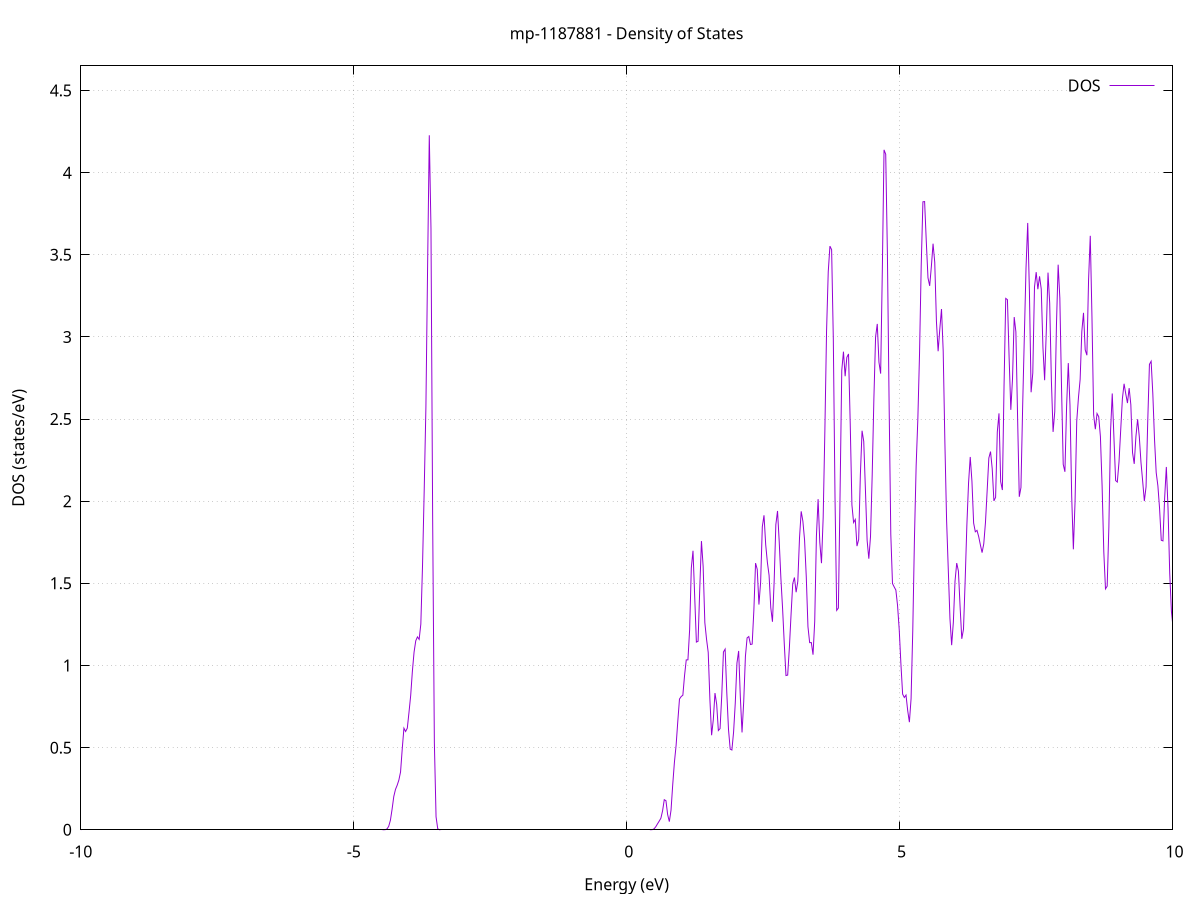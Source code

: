 set title 'mp-1187881 - Density of States'
set xlabel 'Energy (eV)'
set ylabel 'DOS (states/eV)'
set grid
set xrange [-10:10]
set yrange [0:4.650]
set xzeroaxis lt -1
set terminal png size 800,600
set output 'mp-1187881_dos_gnuplot.png'
plot '-' using 1:2 with lines title 'DOS'
-40.965200 0.000000
-40.934300 0.000000
-40.903300 0.000000
-40.872300 0.000000
-40.841400 0.000000
-40.810400 0.000000
-40.779400 0.000000
-40.748400 0.000000
-40.717500 0.000000
-40.686500 0.000000
-40.655500 0.000000
-40.624600 0.000000
-40.593600 0.000000
-40.562600 0.000000
-40.531700 0.000000
-40.500700 0.000000
-40.469700 0.000000
-40.438700 0.000000
-40.407800 0.000000
-40.376800 0.000000
-40.345800 0.000000
-40.314900 0.000000
-40.283900 0.000000
-40.252900 0.000000
-40.222000 0.000000
-40.191000 0.000000
-40.160000 0.000000
-40.129000 0.000000
-40.098100 0.000000
-40.067100 0.000000
-40.036100 0.000000
-40.005200 0.000000
-39.974200 0.000000
-39.943200 0.000000
-39.912300 0.000000
-39.881300 0.000000
-39.850300 0.000000
-39.819300 0.000000
-39.788400 0.000000
-39.757400 0.000000
-39.726400 0.000000
-39.695500 0.000000
-39.664500 0.000000
-39.633500 0.000000
-39.602600 0.000000
-39.571600 0.000000
-39.540600 0.000000
-39.509700 0.000000
-39.478700 0.000000
-39.447700 0.000000
-39.416700 0.000000
-39.385800 0.000000
-39.354800 0.000000
-39.323800 0.000000
-39.292900 0.000000
-39.261900 0.000000
-39.230900 0.000000
-39.200000 0.000000
-39.169000 0.000000
-39.138000 0.000000
-39.107000 0.000000
-39.076100 0.000000
-39.045100 0.000000
-39.014100 0.000000
-38.983200 0.000000
-38.952200 0.000000
-38.921200 0.000000
-38.890300 0.000000
-38.859300 0.000000
-38.828300 0.000000
-38.797300 0.000000
-38.766400 0.000000
-38.735400 0.000000
-38.704400 0.000000
-38.673500 0.000000
-38.642500 0.000000
-38.611500 0.000000
-38.580600 0.000000
-38.549600 0.000000
-38.518600 0.000000
-38.487600 0.000000
-38.456700 0.000000
-38.425700 0.000000
-38.394700 0.000000
-38.363800 0.000000
-38.332800 0.000000
-38.301800 0.000000
-38.270900 0.000600
-38.239900 0.014600
-38.208900 0.187300
-38.177900 1.323900
-38.147000 5.522400
-38.116000 14.504700
-38.085000 24.523400
-38.054100 26.005500
-38.023100 16.726400
-37.992100 6.413900
-37.961200 1.446100
-37.930200 0.186100
-37.899200 0.013100
-37.868200 0.000500
-37.837300 0.000000
-37.806300 0.000000
-37.775300 0.000000
-37.744400 0.000000
-37.713400 0.000000
-37.682400 0.000000
-37.651500 0.000000
-37.620500 0.000000
-37.589500 0.000000
-37.558600 0.000000
-37.527600 0.000000
-37.496600 0.000000
-37.465600 0.000000
-37.434700 0.000000
-37.403700 0.000000
-37.372700 0.000000
-37.341800 0.000000
-37.310800 0.000000
-37.279800 0.000000
-37.248900 0.000000
-37.217900 0.000000
-37.186900 0.000000
-37.155900 0.000000
-37.125000 0.000000
-37.094000 0.000000
-37.063000 0.000000
-37.032100 0.000000
-37.001100 0.000000
-36.970100 0.000000
-36.939200 0.000000
-36.908200 0.000000
-36.877200 0.000000
-36.846200 0.000000
-36.815300 0.000000
-36.784300 0.000000
-36.753300 0.000000
-36.722400 0.000000
-36.691400 0.000000
-36.660400 0.000000
-36.629500 0.000000
-36.598500 0.000000
-36.567500 0.000000
-36.536500 0.000000
-36.505600 0.000000
-36.474600 0.000000
-36.443600 0.000000
-36.412700 0.000000
-36.381700 0.000000
-36.350700 0.000000
-36.319800 0.000000
-36.288800 0.000000
-36.257800 0.000000
-36.226800 0.000000
-36.195900 0.000000
-36.164900 0.000000
-36.133900 0.000000
-36.103000 0.000000
-36.072000 0.000000
-36.041000 0.000000
-36.010100 0.000000
-35.979100 0.000000
-35.948100 0.000000
-35.917100 0.000000
-35.886200 0.000000
-35.855200 0.000000
-35.824200 0.000000
-35.793300 0.000000
-35.762300 0.000000
-35.731300 0.000000
-35.700400 0.000000
-35.669400 0.000000
-35.638400 0.000000
-35.607500 0.000000
-35.576500 0.000000
-35.545500 0.000000
-35.514500 0.000000
-35.483600 0.000000
-35.452600 0.000000
-35.421600 0.000000
-35.390700 0.000000
-35.359700 0.000000
-35.328700 0.000000
-35.297800 0.000000
-35.266800 0.000000
-35.235800 0.000000
-35.204800 0.000000
-35.173900 0.000000
-35.142900 0.000000
-35.111900 0.000000
-35.081000 0.000000
-35.050000 0.000000
-35.019000 0.000000
-34.988100 0.000000
-34.957100 0.000000
-34.926100 0.000000
-34.895100 0.000000
-34.864200 0.000000
-34.833200 0.000000
-34.802200 0.000000
-34.771300 0.000000
-34.740300 0.000000
-34.709300 0.000000
-34.678400 0.000000
-34.647400 0.000000
-34.616400 0.000000
-34.585400 0.000000
-34.554500 0.000000
-34.523500 0.000000
-34.492500 0.000000
-34.461600 0.000000
-34.430600 0.000000
-34.399600 0.000000
-34.368700 0.000000
-34.337700 0.000000
-34.306700 0.000000
-34.275700 0.000000
-34.244800 0.000000
-34.213800 0.000000
-34.182800 0.000000
-34.151900 0.000000
-34.120900 0.000000
-34.089900 0.000000
-34.059000 0.000000
-34.028000 0.000000
-33.997000 0.000000
-33.966000 0.000000
-33.935100 0.000000
-33.904100 0.000000
-33.873100 0.000000
-33.842200 0.000000
-33.811200 0.000000
-33.780200 0.000000
-33.749300 0.000000
-33.718300 0.000000
-33.687300 0.000000
-33.656400 0.000000
-33.625400 0.000000
-33.594400 0.000000
-33.563400 0.000000
-33.532500 0.000000
-33.501500 0.000000
-33.470500 0.000000
-33.439600 0.000000
-33.408600 0.000000
-33.377600 0.000000
-33.346700 0.000000
-33.315700 0.000000
-33.284700 0.000000
-33.253700 0.000000
-33.222800 0.000000
-33.191800 0.000000
-33.160800 0.000000
-33.129900 0.000000
-33.098900 0.000000
-33.067900 0.000000
-33.037000 0.000000
-33.006000 0.000000
-32.975000 0.000000
-32.944000 0.000000
-32.913100 0.000000
-32.882100 0.000000
-32.851100 0.000000
-32.820200 0.000000
-32.789200 0.000000
-32.758200 0.000000
-32.727300 0.000000
-32.696300 0.000000
-32.665300 0.000000
-32.634300 0.000000
-32.603400 0.000000
-32.572400 0.000000
-32.541400 0.000000
-32.510500 0.000000
-32.479500 0.000000
-32.448500 0.000000
-32.417600 0.000000
-32.386600 0.000000
-32.355600 0.000000
-32.324600 0.000000
-32.293700 0.000000
-32.262700 0.000000
-32.231700 0.000000
-32.200800 0.000000
-32.169800 0.000000
-32.138800 0.000000
-32.107900 0.000000
-32.076900 0.000000
-32.045900 0.000000
-32.014900 0.000000
-31.984000 0.000000
-31.953000 0.000000
-31.922000 0.000000
-31.891100 0.000000
-31.860100 0.000000
-31.829100 0.000000
-31.798200 0.000000
-31.767200 0.000000
-31.736200 0.000000
-31.705300 0.000000
-31.674300 0.000000
-31.643300 0.000000
-31.612300 0.000000
-31.581400 0.000000
-31.550400 0.000000
-31.519400 0.000000
-31.488500 0.000000
-31.457500 0.000000
-31.426500 0.000000
-31.395600 0.000000
-31.364600 0.000000
-31.333600 0.000000
-31.302600 0.000000
-31.271700 0.000000
-31.240700 0.000000
-31.209700 0.000000
-31.178800 0.000000
-31.147800 0.000000
-31.116800 0.000000
-31.085900 0.000000
-31.054900 0.000000
-31.023900 0.000000
-30.992900 0.000000
-30.962000 0.000000
-30.931000 0.000000
-30.900000 0.000000
-30.869100 0.000000
-30.838100 0.000000
-30.807100 0.000000
-30.776200 0.000000
-30.745200 0.000000
-30.714200 0.000000
-30.683200 0.000000
-30.652300 0.000000
-30.621300 0.000000
-30.590300 0.000000
-30.559400 0.000000
-30.528400 0.000000
-30.497400 0.000000
-30.466500 0.000000
-30.435500 0.000000
-30.404500 0.000000
-30.373500 0.000000
-30.342600 0.000000
-30.311600 0.000000
-30.280600 0.000000
-30.249700 0.000000
-30.218700 0.000000
-30.187700 0.000000
-30.156800 0.000000
-30.125800 0.000000
-30.094800 0.000000
-30.063800 0.000000
-30.032900 0.000000
-30.001900 0.000000
-29.970900 0.000000
-29.940000 0.000000
-29.909000 0.000000
-29.878000 0.000000
-29.847100 0.000000
-29.816100 0.000000
-29.785100 0.000000
-29.754200 0.000000
-29.723200 0.000000
-29.692200 0.000000
-29.661200 0.000000
-29.630300 0.000000
-29.599300 0.000000
-29.568300 0.000000
-29.537400 0.000000
-29.506400 0.000000
-29.475400 0.000000
-29.444500 0.000000
-29.413500 0.000000
-29.382500 0.000000
-29.351500 0.000000
-29.320600 0.000000
-29.289600 0.000000
-29.258600 0.000000
-29.227700 0.000000
-29.196700 0.000000
-29.165700 0.000000
-29.134800 0.000000
-29.103800 0.000000
-29.072800 0.000000
-29.041800 0.000000
-29.010900 0.000000
-28.979900 0.000000
-28.948900 0.000000
-28.918000 0.000000
-28.887000 0.000000
-28.856000 0.000000
-28.825100 0.000000
-28.794100 0.000000
-28.763100 0.000000
-28.732100 0.000000
-28.701200 0.000000
-28.670200 0.000000
-28.639200 0.000000
-28.608300 0.000000
-28.577300 0.000000
-28.546300 0.000000
-28.515400 0.000000
-28.484400 0.000000
-28.453400 0.000000
-28.422400 0.000000
-28.391500 0.000000
-28.360500 0.000000
-28.329500 0.000000
-28.298600 0.000000
-28.267600 0.000000
-28.236600 0.000000
-28.205700 0.000000
-28.174700 0.000000
-28.143700 0.000000
-28.112800 0.000000
-28.081800 0.000000
-28.050800 0.000000
-28.019800 0.000000
-27.988900 0.000000
-27.957900 0.000000
-27.926900 0.000000
-27.896000 0.000000
-27.865000 0.000000
-27.834000 0.000000
-27.803100 0.000000
-27.772100 0.000000
-27.741100 0.000000
-27.710100 0.000000
-27.679200 0.000000
-27.648200 0.000000
-27.617200 0.000000
-27.586300 0.000000
-27.555300 0.000000
-27.524300 0.000000
-27.493400 0.000000
-27.462400 0.000000
-27.431400 0.000000
-27.400400 0.000000
-27.369500 0.000000
-27.338500 0.000000
-27.307500 0.000000
-27.276600 0.000000
-27.245600 0.000000
-27.214600 0.000000
-27.183700 0.000000
-27.152700 0.000000
-27.121700 0.000000
-27.090700 0.000000
-27.059800 0.000000
-27.028800 0.000000
-26.997800 0.000000
-26.966900 0.000000
-26.935900 0.000000
-26.904900 0.000000
-26.874000 0.000000
-26.843000 0.000000
-26.812000 0.000000
-26.781000 0.000000
-26.750100 0.000000
-26.719100 0.000000
-26.688100 0.000000
-26.657200 0.000000
-26.626200 0.000000
-26.595200 0.000000
-26.564300 0.000000
-26.533300 0.000000
-26.502300 0.000000
-26.471300 0.000000
-26.440400 0.000000
-26.409400 0.000000
-26.378400 0.000000
-26.347500 0.000000
-26.316500 0.000000
-26.285500 0.000000
-26.254600 0.000000
-26.223600 0.000000
-26.192600 0.000000
-26.161700 0.000000
-26.130700 0.000000
-26.099700 0.000000
-26.068700 0.000000
-26.037800 0.000000
-26.006800 0.000000
-25.975800 0.000000
-25.944900 0.000000
-25.913900 0.000000
-25.882900 0.000000
-25.852000 0.000000
-25.821000 0.000000
-25.790000 0.000000
-25.759000 0.000000
-25.728100 0.000000
-25.697100 0.000000
-25.666100 0.000000
-25.635200 0.000000
-25.604200 0.000000
-25.573200 0.000000
-25.542300 0.000000
-25.511300 0.000000
-25.480300 0.000000
-25.449300 0.000000
-25.418400 0.000000
-25.387400 0.000000
-25.356400 0.000000
-25.325500 0.000000
-25.294500 0.000000
-25.263500 0.000000
-25.232600 0.000000
-25.201600 0.000000
-25.170600 0.000000
-25.139600 0.000000
-25.108700 0.000000
-25.077700 0.000000
-25.046700 0.000000
-25.015800 0.000000
-24.984800 0.000000
-24.953800 0.000000
-24.922900 0.000000
-24.891900 0.000000
-24.860900 0.000000
-24.829900 0.000000
-24.799000 0.000000
-24.768000 0.000000
-24.737000 0.000000
-24.706100 0.000000
-24.675100 0.000000
-24.644100 0.000000
-24.613200 0.000000
-24.582200 0.000000
-24.551200 0.000000
-24.520200 0.000000
-24.489300 0.000000
-24.458300 0.000000
-24.427300 0.000000
-24.396400 0.000000
-24.365400 0.000000
-24.334400 0.000000
-24.303500 0.000000
-24.272500 0.000000
-24.241500 0.000000
-24.210600 0.000000
-24.179600 0.000000
-24.148600 0.000000
-24.117600 0.000000
-24.086700 0.000000
-24.055700 0.000000
-24.024700 0.000000
-23.993800 0.000000
-23.962800 0.000000
-23.931800 0.000000
-23.900900 0.000000
-23.869900 0.000000
-23.838900 0.000000
-23.807900 0.000000
-23.777000 0.000000
-23.746000 0.000000
-23.715000 0.000000
-23.684100 0.000000
-23.653100 0.000000
-23.622100 0.000000
-23.591200 0.000000
-23.560200 0.000000
-23.529200 0.000000
-23.498200 0.000000
-23.467300 0.000000
-23.436300 0.000000
-23.405300 0.000000
-23.374400 0.000000
-23.343400 0.000000
-23.312400 0.000000
-23.281500 0.000000
-23.250500 0.000000
-23.219500 0.000000
-23.188500 0.000000
-23.157600 0.000000
-23.126600 0.000000
-23.095600 0.000000
-23.064700 0.000000
-23.033700 0.000000
-23.002700 0.000000
-22.971800 0.000000
-22.940800 0.000000
-22.909800 0.000000
-22.878800 0.000000
-22.847900 0.000000
-22.816900 0.000000
-22.785900 0.000000
-22.755000 0.000000
-22.724000 0.000000
-22.693000 0.000000
-22.662100 0.000000
-22.631100 0.000000
-22.600100 0.000000
-22.569100 0.000000
-22.538200 0.000000
-22.507200 0.000000
-22.476200 0.000000
-22.445300 0.000000
-22.414300 0.000000
-22.383300 0.000000
-22.352400 0.000000
-22.321400 0.000000
-22.290400 0.000000
-22.259500 0.000000
-22.228500 0.000000
-22.197500 0.000000
-22.166500 0.000000
-22.135600 0.000000
-22.104600 0.000000
-22.073600 0.000000
-22.042700 0.000000
-22.011700 0.000000
-21.980700 0.000000
-21.949800 0.000000
-21.918800 0.000000
-21.887800 0.000000
-21.856800 0.000000
-21.825900 0.000000
-21.794900 0.000000
-21.763900 0.000000
-21.733000 0.000000
-21.702000 0.000000
-21.671000 0.000000
-21.640100 0.000000
-21.609100 0.000000
-21.578100 0.000000
-21.547100 0.000000
-21.516200 0.000000
-21.485200 0.000000
-21.454200 0.000000
-21.423300 0.000000
-21.392300 0.000000
-21.361300 0.000000
-21.330400 0.000000
-21.299400 0.000000
-21.268400 0.000000
-21.237400 0.000000
-21.206500 0.000000
-21.175500 0.000000
-21.144500 0.000000
-21.113600 0.000000
-21.082600 0.000000
-21.051600 0.000000
-21.020700 0.000000
-20.989700 0.000000
-20.958700 0.000000
-20.927700 0.000000
-20.896800 0.000000
-20.865800 0.000000
-20.834800 0.000000
-20.803900 0.000000
-20.772900 0.000000
-20.741900 0.000000
-20.711000 0.000000
-20.680000 0.000000
-20.649000 0.000000
-20.618000 0.000000
-20.587100 0.000000
-20.556100 0.000000
-20.525100 0.000000
-20.494200 0.000000
-20.463200 0.000000
-20.432200 0.000000
-20.401300 0.000000
-20.370300 0.000000
-20.339300 0.000000
-20.308400 0.000000
-20.277400 0.000000
-20.246400 0.000000
-20.215400 0.000000
-20.184500 0.000000
-20.153500 0.000000
-20.122500 0.000000
-20.091600 0.000000
-20.060600 0.000000
-20.029600 0.000000
-19.998700 0.000000
-19.967700 0.000000
-19.936700 0.000000
-19.905700 0.000000
-19.874800 0.000000
-19.843800 0.000000
-19.812800 0.000000
-19.781900 0.000000
-19.750900 0.000000
-19.719900 0.000000
-19.689000 0.000000
-19.658000 0.000000
-19.627000 0.000000
-19.596000 0.000000
-19.565100 0.000000
-19.534100 0.000000
-19.503100 0.000000
-19.472200 0.000000
-19.441200 0.000000
-19.410200 0.000000
-19.379300 0.000000
-19.348300 0.000000
-19.317300 0.000000
-19.286300 0.000000
-19.255400 0.000000
-19.224400 0.000000
-19.193400 0.000000
-19.162500 0.000000
-19.131500 0.000000
-19.100500 0.000000
-19.069600 0.000000
-19.038600 0.000000
-19.007600 0.000000
-18.976600 0.000000
-18.945700 0.000000
-18.914700 0.000000
-18.883700 0.000000
-18.852800 0.000000
-18.821800 0.000000
-18.790800 0.000000
-18.759900 0.000000
-18.728900 0.000000
-18.697900 0.000300
-18.666900 0.006600
-18.636000 0.068700
-18.605000 0.389000
-18.574000 1.321800
-18.543100 3.088200
-18.512100 5.535400
-18.481100 7.874300
-18.450200 9.165900
-18.419200 10.117400
-18.388200 12.702000
-18.357300 15.967100
-18.326300 16.642600
-18.295300 14.805800
-18.264300 13.302300
-18.233400 13.623800
-18.202400 15.095700
-18.171400 16.248200
-18.140500 16.683600
-18.109500 16.983800
-18.078500 16.225700
-18.047600 14.485000
-18.016600 13.777500
-17.985600 14.385300
-17.954600 14.553200
-17.923700 12.722500
-17.892700 8.823200
-17.861700 4.366900
-17.830800 1.370500
-17.799800 0.247500
-17.768800 0.024100
-17.737900 0.001200
-17.706900 0.000000
-17.675900 0.000000
-17.644900 0.000000
-17.614000 0.000000
-17.583000 0.000000
-17.552000 0.000000
-17.521100 0.000000
-17.490100 0.000000
-17.459100 0.000000
-17.428200 0.000000
-17.397200 0.000000
-17.366200 0.000000
-17.335200 0.000000
-17.304300 0.000000
-17.273300 0.000000
-17.242300 0.000000
-17.211400 0.000000
-17.180400 0.000000
-17.149400 0.000000
-17.118500 0.000000
-17.087500 0.000000
-17.056500 0.000000
-17.025500 0.000000
-16.994600 0.000000
-16.963600 0.000000
-16.932600 0.000000
-16.901700 0.000000
-16.870700 0.000000
-16.839700 0.000000
-16.808800 0.000000
-16.777800 0.000000
-16.746800 0.000000
-16.715800 0.000000
-16.684900 0.000000
-16.653900 0.000000
-16.622900 0.000000
-16.592000 0.000000
-16.561000 0.000000
-16.530000 0.000000
-16.499100 0.000000
-16.468100 0.000000
-16.437100 0.000000
-16.406200 0.000000
-16.375200 0.000000
-16.344200 0.000000
-16.313200 0.000000
-16.282300 0.000000
-16.251300 0.000000
-16.220300 0.000000
-16.189400 0.000000
-16.158400 0.000000
-16.127400 0.000000
-16.096500 0.000000
-16.065500 0.000000
-16.034500 0.000000
-16.003500 0.000000
-15.972600 0.000000
-15.941600 0.000000
-15.910600 0.000000
-15.879700 0.000000
-15.848700 0.000000
-15.817700 0.000000
-15.786800 0.000000
-15.755800 0.000000
-15.724800 0.000000
-15.693800 0.000000
-15.662900 0.000000
-15.631900 0.000000
-15.600900 0.000000
-15.570000 0.000000
-15.539000 0.000000
-15.508000 0.000000
-15.477100 0.000000
-15.446100 0.000000
-15.415100 0.000000
-15.384100 0.000000
-15.353200 0.000000
-15.322200 0.000000
-15.291200 0.000000
-15.260300 0.000000
-15.229300 0.000000
-15.198300 0.000000
-15.167400 0.000000
-15.136400 0.000000
-15.105400 0.000000
-15.074400 0.000000
-15.043500 0.000000
-15.012500 0.000000
-14.981500 0.000000
-14.950600 0.000000
-14.919600 0.000000
-14.888600 0.000000
-14.857700 0.000000
-14.826700 0.000000
-14.795700 0.000000
-14.764700 0.000000
-14.733800 0.000000
-14.702800 0.000000
-14.671800 0.000000
-14.640900 0.000000
-14.609900 0.000000
-14.578900 0.000000
-14.548000 0.000000
-14.517000 0.000000
-14.486000 0.000000
-14.455100 0.000000
-14.424100 0.000000
-14.393100 0.000000
-14.362100 0.000000
-14.331200 0.000000
-14.300200 0.000000
-14.269200 0.000000
-14.238300 0.000000
-14.207300 0.000000
-14.176300 0.000000
-14.145400 0.000000
-14.114400 0.000000
-14.083400 0.000000
-14.052400 0.000000
-14.021500 0.000000
-13.990500 0.000000
-13.959500 0.000000
-13.928600 0.000000
-13.897600 0.000000
-13.866600 0.000000
-13.835700 0.000000
-13.804700 0.000000
-13.773700 0.000000
-13.742700 0.000000
-13.711800 0.000000
-13.680800 0.000000
-13.649800 0.000000
-13.618900 0.000000
-13.587900 0.000000
-13.556900 0.000000
-13.526000 0.000000
-13.495000 0.000000
-13.464000 0.000000
-13.433000 0.000000
-13.402100 0.000000
-13.371100 0.000000
-13.340100 0.000000
-13.309200 0.000000
-13.278200 0.000000
-13.247200 0.000000
-13.216300 0.000000
-13.185300 0.000000
-13.154300 0.000000
-13.123300 0.000000
-13.092400 0.000000
-13.061400 0.000000
-13.030400 0.000000
-12.999500 0.000000
-12.968500 0.000000
-12.937500 0.000000
-12.906600 0.000000
-12.875600 0.000000
-12.844600 0.000000
-12.813600 0.000000
-12.782700 0.000000
-12.751700 0.000000
-12.720700 0.000000
-12.689800 0.000000
-12.658800 0.000000
-12.627800 0.000000
-12.596900 0.000000
-12.565900 0.000000
-12.534900 0.000000
-12.504000 0.000000
-12.473000 0.000000
-12.442000 0.000000
-12.411000 0.000000
-12.380100 0.000000
-12.349100 0.000000
-12.318100 0.000000
-12.287200 0.000000
-12.256200 0.000000
-12.225200 0.000000
-12.194300 0.000000
-12.163300 0.000000
-12.132300 0.000000
-12.101300 0.000000
-12.070400 0.000000
-12.039400 0.000200
-12.008400 0.007500
-11.977500 0.161800
-11.946500 1.801100
-11.915500 10.473900
-11.884600 31.934800
-11.853600 51.019800
-11.822600 42.636700
-11.791600 18.622200
-11.760700 4.250700
-11.729700 0.506400
-11.698700 0.031300
-11.667800 0.001000
-11.636800 0.000000
-11.605800 0.000000
-11.574900 0.000000
-11.543900 0.000000
-11.512900 0.000000
-11.481900 0.000000
-11.451000 0.000000
-11.420000 0.000000
-11.389000 0.000000
-11.358100 0.000000
-11.327100 0.000000
-11.296100 0.000000
-11.265200 0.000000
-11.234200 0.000000
-11.203200 0.000000
-11.172200 0.000000
-11.141300 0.000000
-11.110300 0.000000
-11.079300 0.000000
-11.048400 0.000000
-11.017400 0.000000
-10.986400 0.000000
-10.955500 0.000000
-10.924500 0.000000
-10.893500 0.000000
-10.862600 0.000000
-10.831600 0.000000
-10.800600 0.000000
-10.769600 0.000000
-10.738700 0.000000
-10.707700 0.000000
-10.676700 0.000000
-10.645800 0.000000
-10.614800 0.000000
-10.583800 0.000000
-10.552900 0.000000
-10.521900 0.000000
-10.490900 0.000000
-10.459900 0.000000
-10.429000 0.000000
-10.398000 0.000000
-10.367000 0.000000
-10.336100 0.000000
-10.305100 0.000000
-10.274100 0.000000
-10.243200 0.000000
-10.212200 0.000000
-10.181200 0.000000
-10.150200 0.000000
-10.119300 0.000000
-10.088300 0.000000
-10.057300 0.000000
-10.026400 0.000000
-9.995400 0.000000
-9.964400 0.000000
-9.933500 0.000000
-9.902500 0.000000
-9.871500 0.000000
-9.840500 0.000000
-9.809600 0.000000
-9.778600 0.000000
-9.747600 0.000000
-9.716700 0.000000
-9.685700 0.000000
-9.654700 0.000000
-9.623800 0.000000
-9.592800 0.000000
-9.561800 0.000000
-9.530800 0.000000
-9.499900 0.000000
-9.468900 0.000000
-9.437900 0.000000
-9.407000 0.000000
-9.376000 0.000000
-9.345000 0.000000
-9.314100 0.000000
-9.283100 0.000000
-9.252100 0.000000
-9.221100 0.000000
-9.190200 0.000000
-9.159200 0.000000
-9.128200 0.000000
-9.097300 0.000000
-9.066300 0.000000
-9.035300 0.000000
-9.004400 0.000000
-8.973400 0.000000
-8.942400 0.000000
-8.911500 0.000000
-8.880500 0.000000
-8.849500 0.000000
-8.818500 0.000000
-8.787600 0.000000
-8.756600 0.000000
-8.725600 0.000000
-8.694700 0.000000
-8.663700 0.000000
-8.632700 0.000000
-8.601800 0.000000
-8.570800 0.000000
-8.539800 0.000000
-8.508800 0.000000
-8.477900 0.000000
-8.446900 0.000000
-8.415900 0.000000
-8.385000 0.000000
-8.354000 0.000000
-8.323000 0.000000
-8.292100 0.000000
-8.261100 0.000000
-8.230100 0.000000
-8.199100 0.000000
-8.168200 0.000000
-8.137200 0.000000
-8.106200 0.000000
-8.075300 0.000000
-8.044300 0.000000
-8.013300 0.000000
-7.982400 0.000000
-7.951400 0.000000
-7.920400 0.000000
-7.889400 0.000000
-7.858500 0.000000
-7.827500 0.000000
-7.796500 0.000000
-7.765600 0.000000
-7.734600 0.000000
-7.703600 0.000000
-7.672700 0.000000
-7.641700 0.000000
-7.610700 0.000000
-7.579700 0.000000
-7.548800 0.000000
-7.517800 0.000000
-7.486800 0.000000
-7.455900 0.000000
-7.424900 0.000000
-7.393900 0.000000
-7.363000 0.000000
-7.332000 0.000000
-7.301000 0.000000
-7.270000 0.000000
-7.239100 0.000000
-7.208100 0.000000
-7.177100 0.000000
-7.146200 0.000000
-7.115200 0.000000
-7.084200 0.000000
-7.053300 0.000000
-7.022300 0.000000
-6.991300 0.000000
-6.960400 0.000000
-6.929400 0.000000
-6.898400 0.000000
-6.867400 0.000000
-6.836500 0.000000
-6.805500 0.000000
-6.774500 0.000000
-6.743600 0.000000
-6.712600 0.000000
-6.681600 0.000000
-6.650700 0.000000
-6.619700 0.000000
-6.588700 0.000000
-6.557700 0.000000
-6.526800 0.000000
-6.495800 0.000000
-6.464800 0.000000
-6.433900 0.000000
-6.402900 0.000000
-6.371900 0.000000
-6.341000 0.000000
-6.310000 0.000000
-6.279000 0.000000
-6.248000 0.000000
-6.217100 0.000000
-6.186100 0.000000
-6.155100 0.000000
-6.124200 0.000000
-6.093200 0.000000
-6.062200 0.000000
-6.031300 0.000000
-6.000300 0.000000
-5.969300 0.000000
-5.938300 0.000000
-5.907400 0.000000
-5.876400 0.000000
-5.845400 0.000000
-5.814500 0.000000
-5.783500 0.000000
-5.752500 0.000000
-5.721600 0.000000
-5.690600 0.000000
-5.659600 0.000000
-5.628600 0.000000
-5.597700 0.000000
-5.566700 0.000000
-5.535700 0.000000
-5.504800 0.000000
-5.473800 0.000000
-5.442800 0.000000
-5.411900 0.000000
-5.380900 0.000000
-5.349900 0.000000
-5.318900 0.000000
-5.288000 0.000000
-5.257000 0.000000
-5.226000 0.000000
-5.195100 0.000000
-5.164100 0.000000
-5.133100 0.000000
-5.102200 0.000000
-5.071200 0.000000
-5.040200 0.000000
-5.009300 0.000000
-4.978300 0.000000
-4.947300 0.000000
-4.916300 0.000000
-4.885400 0.000000
-4.854400 0.000000
-4.823400 0.000000
-4.792500 0.000000
-4.761500 0.000000
-4.730500 0.000000
-4.699600 0.000000
-4.668600 0.000000
-4.637600 0.000000
-4.606600 0.000000
-4.575700 0.000000
-4.544700 0.000000
-4.513700 0.000000
-4.482800 0.000000
-4.451800 0.000100
-4.420800 0.000700
-4.389900 0.005200
-4.358900 0.021000
-4.327900 0.058000
-4.296900 0.125400
-4.266000 0.202500
-4.235000 0.245700
-4.204000 0.270900
-4.173100 0.302300
-4.142100 0.351800
-4.111100 0.492100
-4.080200 0.618500
-4.049200 0.598200
-4.018200 0.618700
-3.987200 0.715500
-3.956300 0.817400
-3.925300 0.964900
-3.894300 1.081600
-3.863400 1.150600
-3.832400 1.174100
-3.801400 1.159000
-3.770500 1.251700
-3.739500 1.607900
-3.708500 2.070500
-3.677500 2.573100
-3.646600 3.423300
-3.615600 4.227700
-3.584600 3.660900
-3.553700 1.882200
-3.522700 0.532300
-3.491700 0.079400
-3.460800 0.006100
-3.429800 0.000200
-3.398800 0.000000
-3.367800 0.000000
-3.336900 0.000000
-3.305900 0.000000
-3.274900 0.000000
-3.244000 0.000000
-3.213000 0.000000
-3.182000 0.000000
-3.151100 0.000000
-3.120100 0.000000
-3.089100 0.000000
-3.058200 0.000000
-3.027200 0.000000
-2.996200 0.000000
-2.965200 0.000000
-2.934300 0.000000
-2.903300 0.000000
-2.872300 0.000000
-2.841400 0.000000
-2.810400 0.000000
-2.779400 0.000000
-2.748500 0.000000
-2.717500 0.000000
-2.686500 0.000000
-2.655500 0.000000
-2.624600 0.000000
-2.593600 0.000000
-2.562600 0.000000
-2.531700 0.000000
-2.500700 0.000000
-2.469700 0.000000
-2.438800 0.000000
-2.407800 0.000000
-2.376800 0.000000
-2.345800 0.000000
-2.314900 0.000000
-2.283900 0.000000
-2.252900 0.000000
-2.222000 0.000000
-2.191000 0.000000
-2.160000 0.000000
-2.129100 0.000000
-2.098100 0.000000
-2.067100 0.000000
-2.036100 0.000000
-2.005200 0.000000
-1.974200 0.000000
-1.943200 0.000000
-1.912300 0.000000
-1.881300 0.000000
-1.850300 0.000000
-1.819400 0.000000
-1.788400 0.000000
-1.757400 0.000000
-1.726400 0.000000
-1.695500 0.000000
-1.664500 0.000000
-1.633500 0.000000
-1.602600 0.000000
-1.571600 0.000000
-1.540600 0.000000
-1.509700 0.000000
-1.478700 0.000000
-1.447700 0.000000
-1.416700 0.000000
-1.385800 0.000000
-1.354800 0.000000
-1.323800 0.000000
-1.292900 0.000000
-1.261900 0.000000
-1.230900 0.000000
-1.200000 0.000000
-1.169000 0.000000
-1.138000 0.000000
-1.107100 0.000000
-1.076100 0.000000
-1.045100 0.000000
-1.014100 0.000000
-0.983200 0.000000
-0.952200 0.000000
-0.921200 0.000000
-0.890300 0.000000
-0.859300 0.000000
-0.828300 0.000000
-0.797400 0.000000
-0.766400 0.000000
-0.735400 0.000000
-0.704400 0.000000
-0.673500 0.000000
-0.642500 0.000000
-0.611500 0.000000
-0.580600 0.000000
-0.549600 0.000000
-0.518600 0.000000
-0.487700 0.000000
-0.456700 0.000000
-0.425700 0.000000
-0.394700 0.000000
-0.363800 0.000000
-0.332800 0.000000
-0.301800 0.000000
-0.270900 0.000000
-0.239900 0.000000
-0.208900 0.000000
-0.178000 0.000000
-0.147000 0.000000
-0.116000 0.000000
-0.085000 0.000000
-0.054100 0.000000
-0.023100 0.000000
0.007900 0.000000
0.038800 0.000000
0.069800 0.000000
0.100800 0.000000
0.131700 0.000000
0.162700 0.000000
0.193700 0.000000
0.224700 0.000000
0.255600 0.000000
0.286600 0.000000
0.317600 0.000000
0.348500 0.000000
0.379500 0.000000
0.410500 0.000000
0.441400 0.000100
0.472400 0.001000
0.503400 0.006000
0.534400 0.018800
0.565300 0.036200
0.596300 0.052700
0.627300 0.070300
0.658200 0.115100
0.689200 0.183100
0.720200 0.177000
0.751100 0.092300
0.782100 0.049700
0.813100 0.119100
0.844000 0.273500
0.875000 0.410400
0.906000 0.513300
0.937000 0.659700
0.967900 0.795800
0.998900 0.811000
1.029900 0.819200
1.060800 0.938900
1.091800 1.034000
1.122800 1.034400
1.153700 1.217200
1.184700 1.593400
1.215700 1.698400
1.246700 1.419400
1.277600 1.142500
1.308600 1.147600
1.339600 1.469100
1.370500 1.757200
1.401500 1.602600
1.432500 1.260900
1.463400 1.160600
1.494400 1.079800
1.525400 0.792500
1.556400 0.575500
1.587300 0.669200
1.618300 0.832200
1.649300 0.764000
1.680200 0.604200
1.711200 0.615600
1.742200 0.815700
1.773100 1.082000
1.804100 1.099800
1.835100 0.832000
1.866100 0.610000
1.897000 0.491000
1.928000 0.485600
1.959000 0.593900
1.989900 0.770400
2.020900 1.015000
2.051900 1.088600
2.082800 0.807800
2.113800 0.592500
2.144800 0.780200
2.175800 1.055200
2.206700 1.168000
2.237700 1.176200
2.268700 1.127700
2.299600 1.130300
2.330600 1.335700
2.361600 1.623200
2.392500 1.585400
2.423500 1.371000
2.454500 1.506800
2.485500 1.844900
2.516400 1.914300
2.547400 1.735600
2.578400 1.627100
2.609300 1.549400
2.640300 1.352100
2.671300 1.266300
2.702200 1.510000
2.733200 1.857600
2.764200 1.940600
2.795100 1.753900
2.826100 1.528700
2.857100 1.344700
2.888100 1.130000
2.919000 0.938900
2.950000 0.941500
2.981000 1.107000
3.011900 1.310100
3.042900 1.498400
3.073900 1.535500
3.104800 1.446000
3.135800 1.512000
3.166800 1.776100
3.197800 1.938300
3.228700 1.878300
3.259700 1.762700
3.290700 1.541000
3.321600 1.236500
3.352600 1.139100
3.383600 1.139500
3.414500 1.065700
3.445500 1.268200
3.476500 1.786500
3.507500 2.012500
3.538400 1.750600
3.569400 1.623000
3.600400 1.900600
3.631300 2.426500
3.662300 3.034100
3.693300 3.396400
3.724200 3.552800
3.755200 3.531200
3.786200 2.986500
3.817200 2.024100
3.848100 1.335500
3.879100 1.349800
3.910100 2.050800
3.941000 2.796400
3.972000 2.910300
4.003000 2.760700
4.033900 2.875600
4.064900 2.896500
4.095900 2.473300
4.126900 1.977800
4.157800 1.870100
4.188800 1.888800
4.219800 1.726700
4.250700 1.767000
4.281700 2.160600
4.312700 2.429000
4.343600 2.364500
4.374600 2.068200
4.405600 1.761100
4.436600 1.650100
4.467500 1.783900
4.498500 2.159500
4.529500 2.625800
4.560400 2.999700
4.591400 3.079300
4.622400 2.846200
4.653300 2.776700
4.684300 3.409200
4.715300 4.138900
4.746200 4.111700
4.777200 3.504200
4.808200 2.596200
4.839200 1.799200
4.870100 1.499000
4.901100 1.478400
4.932100 1.459200
4.963000 1.365100
4.994000 1.216300
5.025000 1.006600
5.055900 0.825900
5.086900 0.805300
5.117900 0.820000
5.148900 0.725500
5.179800 0.655000
5.210800 0.798000
5.241800 1.212400
5.272700 1.776100
5.303700 2.215900
5.334700 2.499700
5.365600 2.895900
5.396600 3.436100
5.427600 3.822500
5.458600 3.824100
5.489500 3.580900
5.520500 3.360000
5.551500 3.310800
5.582400 3.428900
5.613400 3.567700
5.644400 3.454300
5.675300 3.094100
5.706300 2.913000
5.737300 3.048900
5.768300 3.169700
5.799200 2.913800
5.830200 2.356400
5.861200 1.886100
5.892100 1.586500
5.923100 1.285800
5.954100 1.123700
5.985000 1.262200
6.016000 1.513600
6.047000 1.623500
6.078000 1.574600
6.108900 1.357100
6.139900 1.162400
6.170900 1.221000
6.201800 1.519600
6.232800 1.854000
6.263800 2.111600
6.294700 2.269400
6.325700 2.122100
6.356700 1.867200
6.387700 1.813900
6.418600 1.822400
6.449600 1.784500
6.480600 1.733800
6.511500 1.687200
6.542500 1.740800
6.573500 1.870300
6.604400 2.062900
6.635400 2.263000
6.666400 2.302100
6.697300 2.197700
6.728300 2.002100
6.759300 2.023600
6.790300 2.421600
6.821200 2.534700
6.852200 2.119300
6.883200 2.068100
6.914100 2.707400
6.945100 3.234600
6.976100 3.226900
7.007000 2.873100
7.038000 2.556300
7.069000 2.744600
7.100000 3.121000
7.130900 3.031000
7.161900 2.513900
7.192900 2.027000
7.223800 2.083400
7.254800 2.577100
7.285800 3.004600
7.316700 3.421000
7.347700 3.694000
7.378700 3.278800
7.409700 2.663200
7.440600 2.780600
7.471600 3.303400
7.502600 3.394400
7.533500 3.290600
7.564500 3.369000
7.595500 3.291200
7.626400 2.936700
7.657400 2.736600
7.688400 3.039500
7.719400 3.391600
7.750300 3.205300
7.781300 2.732400
7.812300 2.422000
7.843200 2.545700
7.874200 3.075200
7.905200 3.439900
7.936100 3.236800
7.967100 2.689800
7.998100 2.224500
8.029100 2.179100
8.060000 2.578200
8.091000 2.840900
8.122000 2.584300
8.152900 2.033000
8.183900 1.707400
8.214900 1.998000
8.245800 2.487800
8.276800 2.629100
8.307800 2.740900
8.338700 3.033400
8.369700 3.146800
8.400700 2.921400
8.431700 2.888700
8.462600 3.348900
8.493600 3.615700
8.524600 3.120500
8.555500 2.525500
8.586500 2.438300
8.617500 2.533800
8.648400 2.514500
8.679400 2.393100
8.710400 2.092600
8.741400 1.691700
8.772300 1.466500
8.803300 1.483000
8.834300 1.842600
8.865200 2.427400
8.896200 2.655600
8.927200 2.387000
8.958100 2.125700
8.989100 2.116800
9.020100 2.239100
9.051100 2.433300
9.082000 2.623800
9.113000 2.714900
9.144000 2.653200
9.174900 2.597500
9.205900 2.688600
9.236900 2.587100
9.267800 2.295700
9.298800 2.227400
9.329800 2.393100
9.360800 2.498900
9.391700 2.393100
9.422700 2.235600
9.453700 2.121100
9.484600 2.001000
9.515600 2.088000
9.546600 2.488300
9.577500 2.833100
9.608500 2.852000
9.639500 2.654300
9.670500 2.377100
9.701400 2.174500
9.732400 2.093400
9.763400 1.954900
9.794300 1.762200
9.825300 1.758500
9.856300 2.020400
9.887200 2.208700
9.918200 1.956700
9.949200 1.561200
9.980200 1.329900
10.011100 1.228100
10.042100 1.252800
10.073100 1.325600
10.104000 1.338900
10.135000 1.310100
10.166000 1.214300
10.196900 1.054200
10.227900 0.996400
10.258900 0.995400
10.289800 0.862300
10.320800 0.651500
10.351800 0.490700
10.382800 0.423200
10.413700 0.447700
10.444700 0.533200
10.475700 0.639700
10.506600 0.725800
10.537600 0.797200
10.568600 0.888800
10.599500 0.894600
10.630500 0.674300
10.661500 0.455900
10.692500 0.578900
10.723400 1.075400
10.754400 1.518300
10.785400 1.495000
10.816300 1.259100
10.847300 1.140900
10.878300 1.120200
10.909200 1.278100
10.940200 1.596500
10.971200 1.706200
11.002200 1.664400
11.033100 1.721200
11.064100 1.797400
11.095100 1.836700
11.126000 1.733100
11.157000 1.525000
11.188000 1.398200
11.218900 1.325900
11.249900 1.253900
11.280900 1.152500
11.311900 1.108200
11.342800 1.139600
11.373800 1.186500
11.404800 1.325000
11.435700 1.456200
11.466700 1.435200
11.497700 1.371100
11.528600 1.543500
11.559600 1.681500
11.590600 1.410300
11.621600 1.220400
11.652500 1.367500
11.683500 1.605200
11.714500 1.833200
11.745400 1.962700
11.776400 1.848000
11.807400 1.469800
11.838300 1.105900
11.869300 1.081500
11.900300 1.235700
11.931300 1.270500
11.962200 1.351200
11.993200 1.538700
12.024200 1.664600
12.055100 1.728700
12.086100 1.763000
12.117100 1.741800
12.148000 1.626700
12.179000 1.332100
12.210000 0.983100
12.240900 0.990700
12.271900 1.401100
12.302900 1.836400
12.333900 2.132100
12.364800 2.452600
12.395800 2.705300
12.426800 2.470900
12.457700 1.828100
12.488700 1.355500
12.519700 1.264800
12.550600 1.373700
12.581600 1.535000
12.612600 1.644000
12.643600 1.673400
12.674500 1.740900
12.705500 1.881200
12.736500 2.103600
12.767400 2.507700
12.798400 2.858200
12.829400 2.843800
12.860300 2.447500
12.891300 1.972700
12.922300 1.780500
12.953300 1.838700
12.984200 1.925600
13.015200 1.964400
13.046200 2.020500
13.077100 1.947300
13.108100 1.639300
13.139100 1.436000
13.170000 1.416700
13.201000 1.348200
13.232000 1.354700
13.263000 1.618300
13.293900 1.879500
13.324900 1.913500
13.355900 1.888700
13.386800 1.823300
13.417800 1.636100
13.448800 1.558000
13.479700 1.773300
13.510700 2.066300
13.541700 2.137300
13.572700 2.102600
13.603600 2.164600
13.634600 2.154900
13.665600 1.937700
13.696500 1.728300
13.727500 1.649400
13.758500 1.543300
13.789400 1.346100
13.820400 1.195200
13.851400 1.151100
13.882400 1.174200
13.913300 1.106100
13.944300 1.008800
13.975300 1.125500
14.006200 1.337800
14.037200 1.594800
14.068200 1.801500
14.099100 1.658800
14.130100 1.321800
14.161100 1.220300
14.192000 1.287900
14.223000 1.343100
14.254000 1.475400
14.285000 1.646200
14.315900 1.804000
14.346900 1.805500
14.377900 1.589400
14.408800 1.330100
14.439800 1.211100
14.470800 1.495600
14.501700 2.013900
14.532700 2.144000
14.563700 1.848400
14.594700 1.649400
14.625600 1.794300
14.656600 2.018700
14.687600 1.983400
14.718500 1.765700
14.749500 1.743600
14.780500 1.976600
14.811400 2.081600
14.842400 2.018200
14.873400 2.038900
14.904400 2.089000
14.935300 2.080500
14.966300 2.199900
14.997300 2.441100
15.028200 2.531000
15.059200 2.325100
15.090200 1.876000
15.121100 1.629000
15.152100 1.757500
15.183100 1.808700
15.214100 1.669100
15.245000 1.632900
15.276000 1.691400
15.307000 1.657200
15.337900 1.684400
15.368900 2.029400
15.399900 2.610300
15.430800 3.117100
15.461800 3.273200
15.492800 2.985000
15.523800 2.278500
15.554700 1.480400
15.585700 1.077300
15.616700 1.114100
15.647600 1.367300
15.678600 1.619800
15.709600 1.794000
15.740500 1.810400
15.771500 1.583600
15.802500 1.419200
15.833500 1.536200
15.864400 1.626900
15.895400 1.569300
15.926400 1.641300
15.957300 1.754800
15.988300 1.559600
16.019300 1.222400
16.050200 1.249700
16.081200 1.769000
16.112200 2.292400
16.143100 2.275800
16.174100 1.852600
16.205100 1.643900
16.236100 1.825800
16.267000 1.972500
16.298000 1.740700
16.329000 1.386500
16.359900 1.333100
16.390900 1.422600
16.421900 1.324300
16.452800 1.184400
16.483800 1.097200
16.514800 0.966300
16.545800 1.012100
16.576700 1.210900
16.607700 1.239100
16.638700 1.166600
16.669600 1.186800
16.700600 1.218900
16.731600 1.355600
16.762500 1.626600
16.793500 1.786500
16.824500 1.775400
16.855500 1.720500
16.886400 1.659900
16.917400 1.463300
16.948400 1.168400
16.979300 0.919800
17.010300 0.778700
17.041300 0.779700
17.072200 0.879800
17.103200 0.973700
17.134200 0.893800
17.165200 0.550900
17.196100 0.244900
17.227100 0.229000
17.258100 0.359600
17.289000 0.392700
17.320000 0.316600
17.351000 0.290500
17.381900 0.300200
17.412900 0.240100
17.443900 0.184500
17.474900 0.192200
17.505800 0.194700
17.536800 0.123100
17.567800 0.041400
17.598700 0.015400
17.629700 0.045800
17.660700 0.115000
17.691600 0.146600
17.722600 0.095800
17.753600 0.033000
17.784600 0.006100
17.815500 0.000600
17.846500 0.000000
17.877500 0.000000
17.908400 0.000000
17.939400 0.000100
17.970400 0.001300
18.001300 0.006800
18.032300 0.017400
18.063300 0.021600
18.094200 0.013000
18.125200 0.003800
18.156200 0.000500
18.187200 0.000000
18.218100 0.000000
18.249100 0.000000
18.280100 0.000000
18.311000 0.000000
18.342000 0.000000
18.373000 0.000000
18.403900 0.000000
18.434900 0.000000
18.465900 0.000000
18.496900 0.000000
18.527800 0.000000
18.558800 0.000000
18.589800 0.000000
18.620700 0.000000
18.651700 0.000000
18.682700 0.000000
18.713600 0.000000
18.744600 0.000000
18.775600 0.000000
18.806600 0.000000
18.837500 0.000000
18.868500 0.000000
18.899500 0.000000
18.930400 0.000000
18.961400 0.000000
18.992400 0.000000
19.023300 0.000000
19.054300 0.000000
19.085300 0.000000
19.116300 0.000000
19.147200 0.000000
19.178200 0.000000
19.209200 0.000000
19.240100 0.000000
19.271100 0.000000
19.302100 0.000000
19.333000 0.000000
19.364000 0.000000
19.395000 0.000000
19.426000 0.000000
19.456900 0.000000
19.487900 0.000000
19.518900 0.000000
19.549800 0.000000
19.580800 0.000000
19.611800 0.000000
19.642700 0.000000
19.673700 0.000000
19.704700 0.000000
19.735700 0.000000
19.766600 0.000000
19.797600 0.000000
19.828600 0.000000
19.859500 0.000000
19.890500 0.000000
19.921500 0.000000
19.952400 0.000000
19.983400 0.000000
20.014400 0.000000
20.045300 0.000000
20.076300 0.000000
20.107300 0.000000
20.138300 0.000000
20.169200 0.000000
20.200200 0.000000
20.231200 0.000000
20.262100 0.000000
20.293100 0.000000
20.324100 0.000000
20.355000 0.000000
20.386000 0.000000
20.417000 0.000000
20.448000 0.000000
20.478900 0.000000
20.509900 0.000000
20.540900 0.000000
20.571800 0.000000
20.602800 0.000000
20.633800 0.000000
20.664700 0.000000
20.695700 0.000000
20.726700 0.000000
20.757700 0.000000
20.788600 0.000000
20.819600 0.000000
20.850600 0.000000
20.881500 0.000000
20.912500 0.000000
20.943500 0.000000
20.974400 0.000000
e
